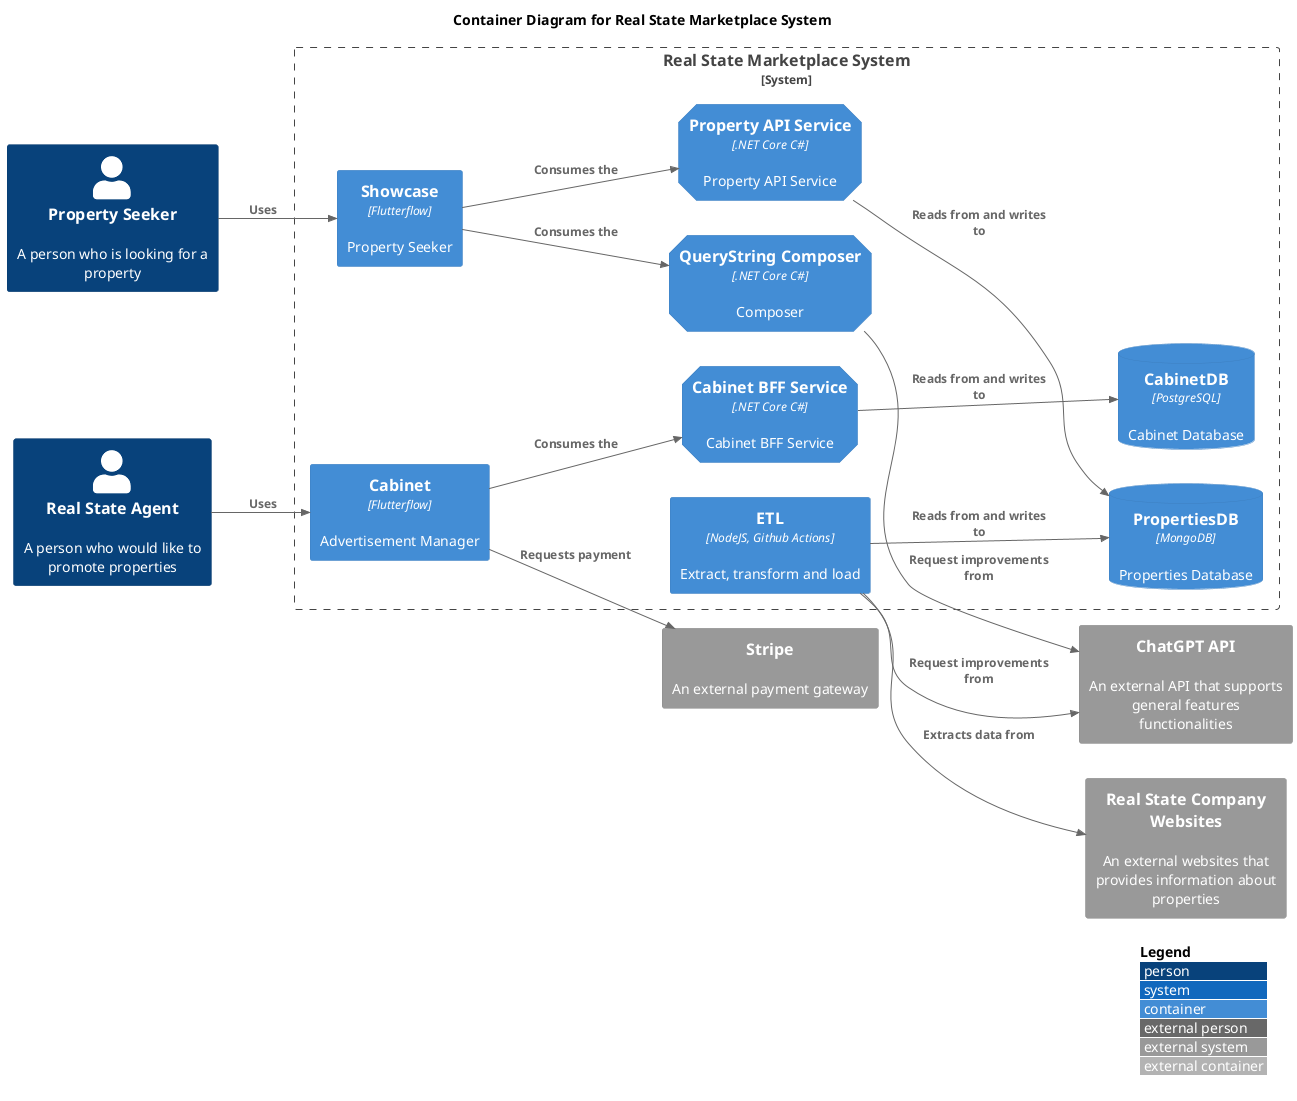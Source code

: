 @startuml 02-ContainerDiagram
!include <C4/C4_Container>

/' Level 2: Container diagram
   A container is something like a server-side web application, single-page application, desktop application, 
   mobile app, database schema, file system, etc. 
   Essentially, a container is a separately runnable/deployable unit (e.g. a separate process space) 
   that executes code or stores data.
'/

title "Container Diagram for Real State Marketplace System"

AddElementTag("microService", $shape=EightSidedShape(), $legendText="micro service\'")
AddElementTag("storage", $shape=RoundedBoxShape())

LAYOUT_LEFT_RIGHT()

Person(seeker, "Property Seeker", "A person who is looking for a property")
Person(agent, "Real State Agent", "A person who would like to promote properties")

System_Boundary(realState, "Real State Marketplace System", "A system that allows property seekers to find properties for sale or rent") {
    Container(showcase, "Showcase", "Flutterflow", "Property Seeker")
    Container(cabinet, "Cabinet", "Flutterflow", "Advertisement Manager")
    Container(showcaseBff, "Property API Service", ".NET Core C#", "Property API Service", $tags = "microService")
    ContainerDb(propertiesDB, "PropertiesDB", "MongoDB", "Properties Database", $tags = "storage")
    Container(composer, "QueryString Composer", ".NET Core C#", "Composer", $tags = "microService")
    Container(cabinetBff, "Cabinet BFF Service", ".NET Core C#", "Cabinet BFF Service", $tags = "microService")
    ContainerDb(cabinetDB, "CabinetDB", "PostgreSQL", "Cabinet Database", $tags = "storage")
    Container(etl, "ETL", "NodeJS, Github Actions", "Extract, transform and load")
}

System_Ext(chatGpt, "ChatGPT API", "An external API that supports general features functionalities")
System_Ext(websites, "Real State Company Websites", "An external websites that provides information about properties")
System_Ext(stripe, "Stripe", "An external payment gateway")

Rel(seeker, showcase, "Uses")
Rel(showcase, showcaseBff, "Consumes the")
Rel(showcase, composer, "Consumes the")
Rel(composer, chatGpt, "Request improvements from")
Rel(showcaseBff, propertiesDB, "Reads from and writes to")

Rel(agent, cabinet, "Uses")
Rel(cabinet, stripe, "Requests payment")
Rel(cabinet, cabinetBff, "Consumes the")
Rel(cabinetBff, cabinetDB, "Reads from and writes to")

Rel(etl, websites, "Extracts data from")
Rel(etl, chatGpt, "Request improvements from")
Rel(etl, propertiesDB, "Reads from and writes to")

LAYOUT_WITH_LEGEND()

@enduml
